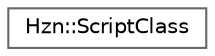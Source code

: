 digraph "Graphical Class Hierarchy"
{
 // LATEX_PDF_SIZE
  bgcolor="transparent";
  edge [fontname=Helvetica,fontsize=10,labelfontname=Helvetica,labelfontsize=10];
  node [fontname=Helvetica,fontsize=10,shape=box,height=0.2,width=0.4];
  rankdir="LR";
  Node0 [label="Hzn::ScriptClass",height=0.2,width=0.4,color="grey40", fillcolor="white", style="filled",URL="$class_hzn_1_1_script_class.html",tooltip=" "];
}
